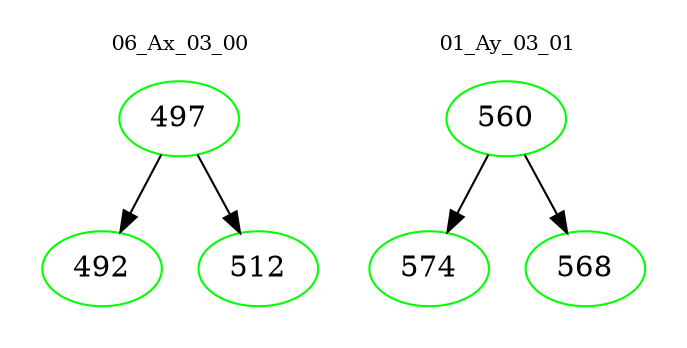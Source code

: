 digraph{
subgraph cluster_0 {
color = white
label = "06_Ax_03_00";
fontsize=10;
T0_497 [label="497", color="green"]
T0_497 -> T0_492 [color="black"]
T0_492 [label="492", color="green"]
T0_497 -> T0_512 [color="black"]
T0_512 [label="512", color="green"]
}
subgraph cluster_1 {
color = white
label = "01_Ay_03_01";
fontsize=10;
T1_560 [label="560", color="green"]
T1_560 -> T1_574 [color="black"]
T1_574 [label="574", color="green"]
T1_560 -> T1_568 [color="black"]
T1_568 [label="568", color="green"]
}
}
